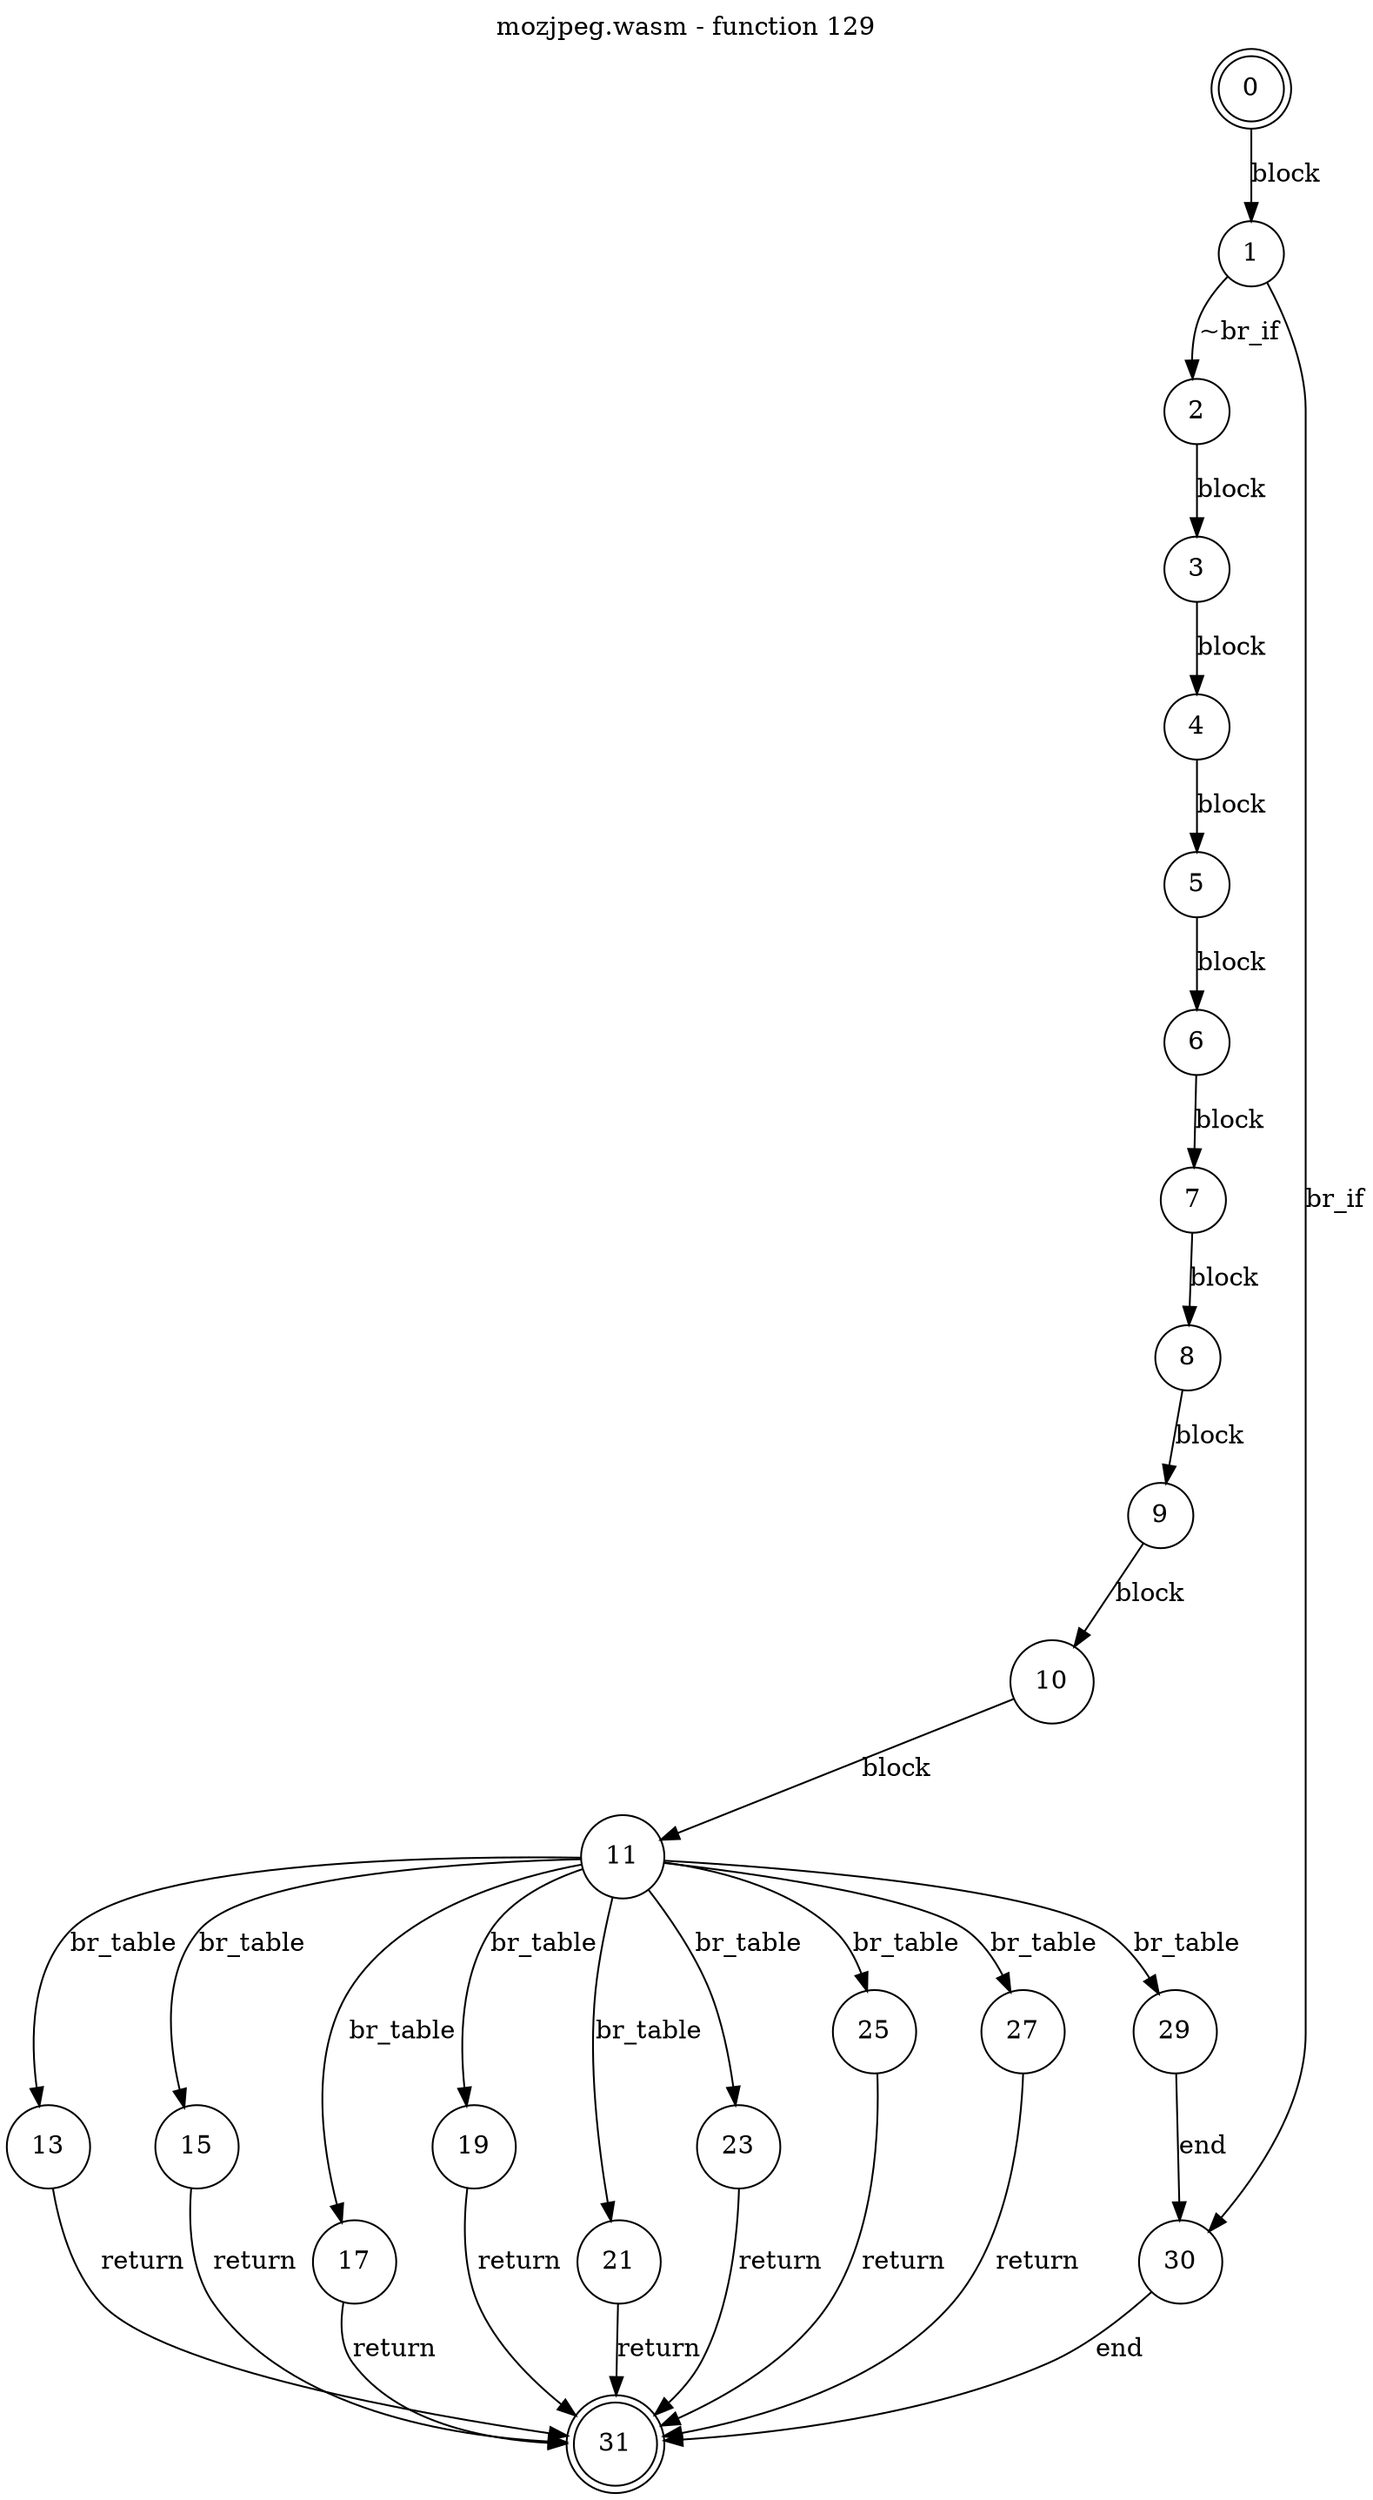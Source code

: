 digraph finite_state_machine {
    label = "mozjpeg.wasm - function 129"
    labelloc =  t
    labelfontsize = 16
    labelfontcolor = black
    labelfontname = "Helvetica"
    node [shape = doublecircle]; 0 31;
    node [shape = circle];
    0 -> 1[label="block"];
    1 -> 2[label="~br_if"];
    1 -> 30[label="br_if"];
    2 -> 3[label="block"];
    3 -> 4[label="block"];
    4 -> 5[label="block"];
    5 -> 6[label="block"];
    6 -> 7[label="block"];
    7 -> 8[label="block"];
    8 -> 9[label="block"];
    9 -> 10[label="block"];
    10 -> 11[label="block"];
    11 -> 13[label="br_table"];
    11 -> 15[label="br_table"];
    11 -> 17[label="br_table"];
    11 -> 19[label="br_table"];
    11 -> 21[label="br_table"];
    11 -> 23[label="br_table"];
    11 -> 25[label="br_table"];
    11 -> 27[label="br_table"];
    11 -> 29[label="br_table"];
    13 -> 31[label="return"];
    15 -> 31[label="return"];
    17 -> 31[label="return"];
    19 -> 31[label="return"];
    21 -> 31[label="return"];
    23 -> 31[label="return"];
    25 -> 31[label="return"];
    27 -> 31[label="return"];
    29 -> 30[label="end"];
    30 -> 31[label="end"];
}
